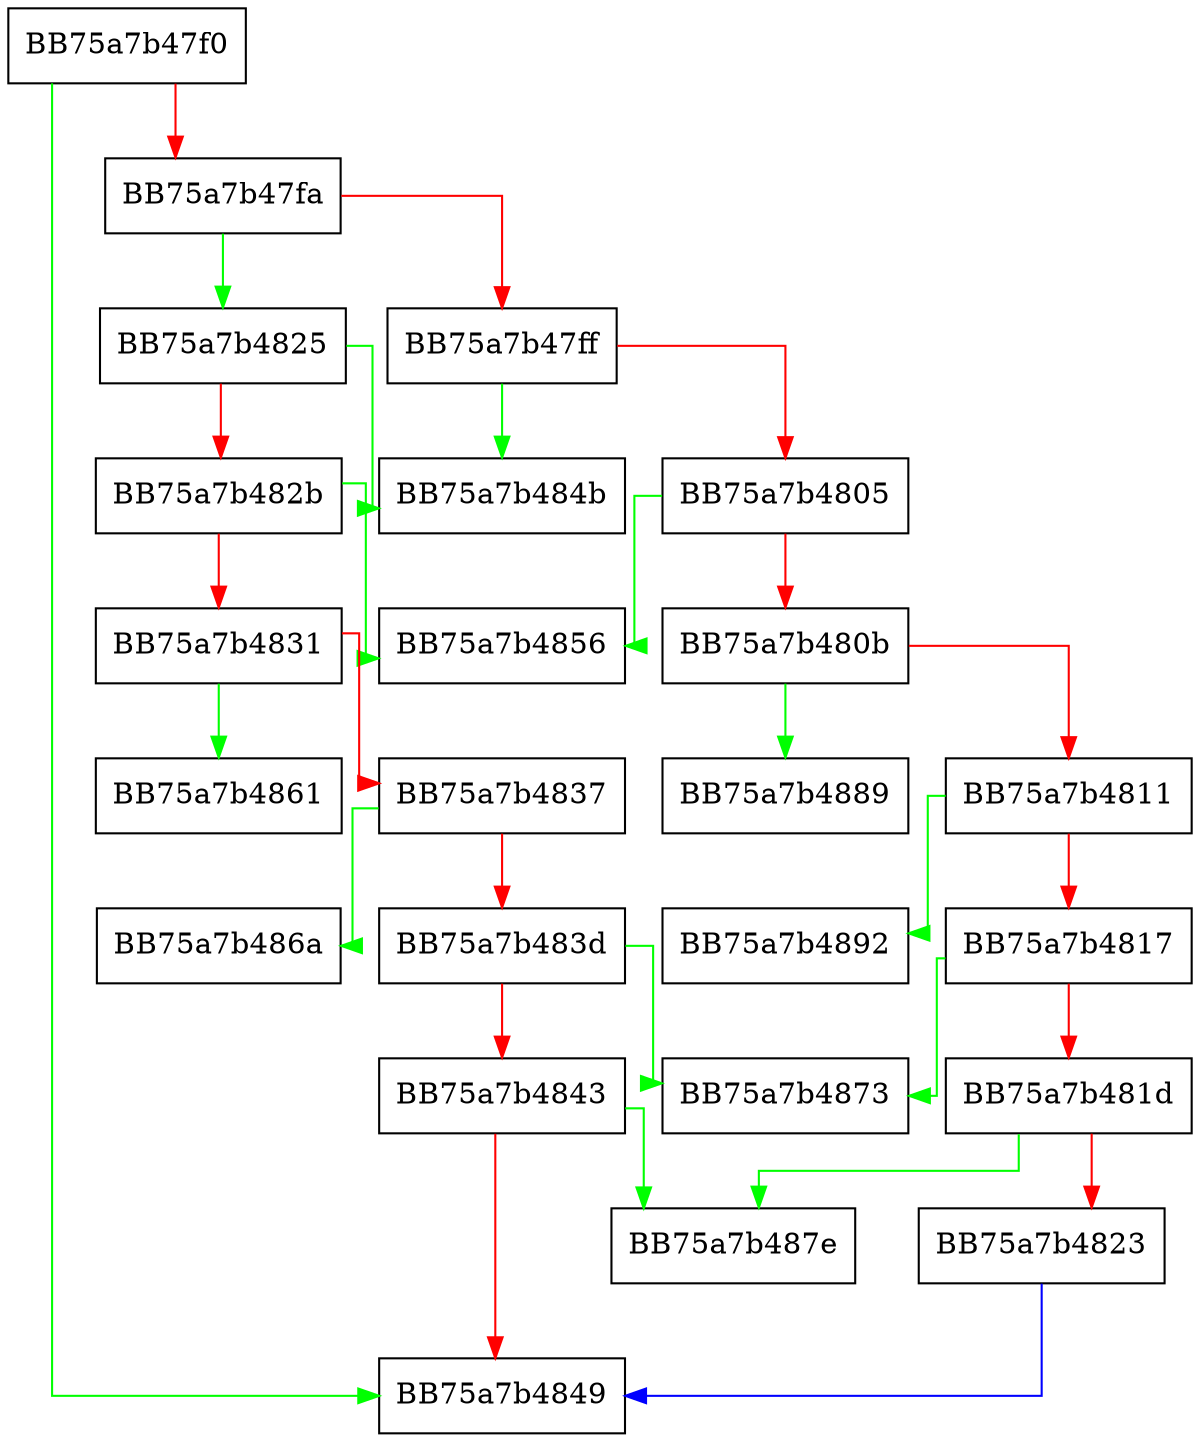 digraph SSE_convert {
  node [shape="box"];
  graph [splines=ortho];
  BB75a7b47f0 -> BB75a7b4849 [color="green"];
  BB75a7b47f0 -> BB75a7b47fa [color="red"];
  BB75a7b47fa -> BB75a7b4825 [color="green"];
  BB75a7b47fa -> BB75a7b47ff [color="red"];
  BB75a7b47ff -> BB75a7b484b [color="green"];
  BB75a7b47ff -> BB75a7b4805 [color="red"];
  BB75a7b4805 -> BB75a7b4856 [color="green"];
  BB75a7b4805 -> BB75a7b480b [color="red"];
  BB75a7b480b -> BB75a7b4889 [color="green"];
  BB75a7b480b -> BB75a7b4811 [color="red"];
  BB75a7b4811 -> BB75a7b4892 [color="green"];
  BB75a7b4811 -> BB75a7b4817 [color="red"];
  BB75a7b4817 -> BB75a7b4873 [color="green"];
  BB75a7b4817 -> BB75a7b481d [color="red"];
  BB75a7b481d -> BB75a7b487e [color="green"];
  BB75a7b481d -> BB75a7b4823 [color="red"];
  BB75a7b4823 -> BB75a7b4849 [color="blue"];
  BB75a7b4825 -> BB75a7b484b [color="green"];
  BB75a7b4825 -> BB75a7b482b [color="red"];
  BB75a7b482b -> BB75a7b4856 [color="green"];
  BB75a7b482b -> BB75a7b4831 [color="red"];
  BB75a7b4831 -> BB75a7b4861 [color="green"];
  BB75a7b4831 -> BB75a7b4837 [color="red"];
  BB75a7b4837 -> BB75a7b486a [color="green"];
  BB75a7b4837 -> BB75a7b483d [color="red"];
  BB75a7b483d -> BB75a7b4873 [color="green"];
  BB75a7b483d -> BB75a7b4843 [color="red"];
  BB75a7b4843 -> BB75a7b487e [color="green"];
  BB75a7b4843 -> BB75a7b4849 [color="red"];
}